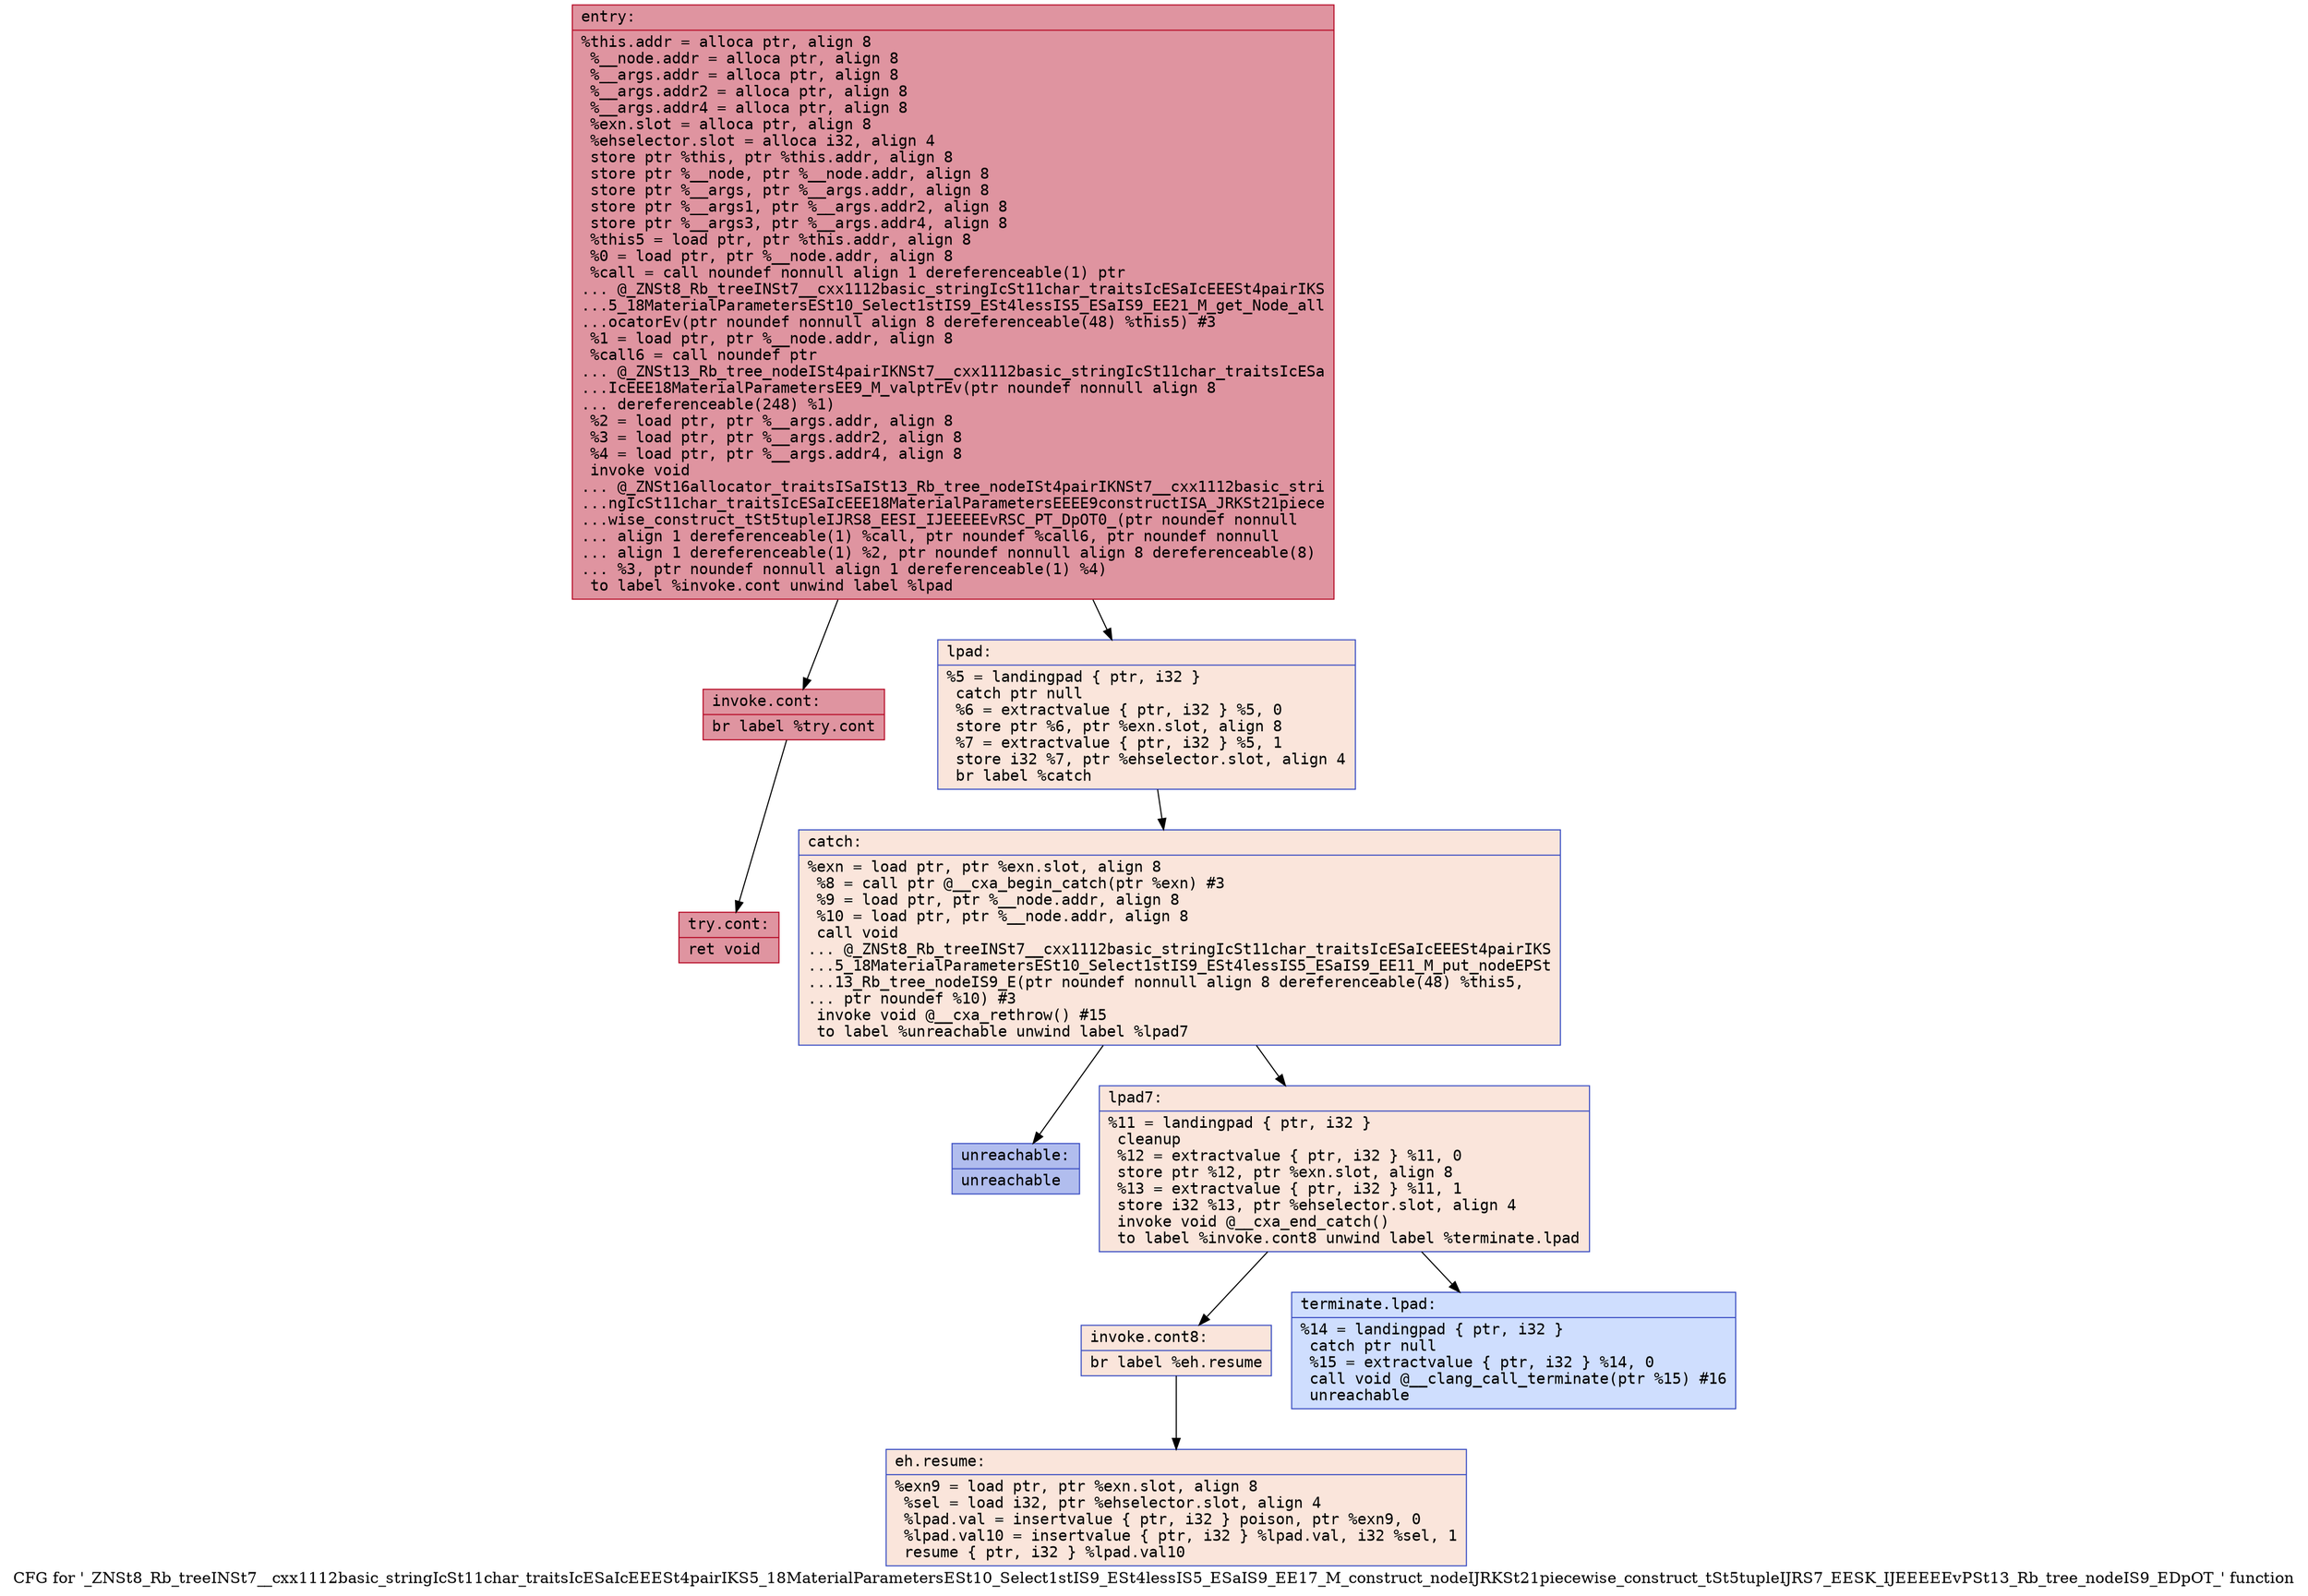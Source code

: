 digraph "CFG for '_ZNSt8_Rb_treeINSt7__cxx1112basic_stringIcSt11char_traitsIcESaIcEEESt4pairIKS5_18MaterialParametersESt10_Select1stIS9_ESt4lessIS5_ESaIS9_EE17_M_construct_nodeIJRKSt21piecewise_construct_tSt5tupleIJRS7_EESK_IJEEEEEvPSt13_Rb_tree_nodeIS9_EDpOT_' function" {
	label="CFG for '_ZNSt8_Rb_treeINSt7__cxx1112basic_stringIcSt11char_traitsIcESaIcEEESt4pairIKS5_18MaterialParametersESt10_Select1stIS9_ESt4lessIS5_ESaIS9_EE17_M_construct_nodeIJRKSt21piecewise_construct_tSt5tupleIJRS7_EESK_IJEEEEEvPSt13_Rb_tree_nodeIS9_EDpOT_' function";

	Node0x562c4e5f66a0 [shape=record,color="#b70d28ff", style=filled, fillcolor="#b70d2870" fontname="Courier",label="{entry:\l|  %this.addr = alloca ptr, align 8\l  %__node.addr = alloca ptr, align 8\l  %__args.addr = alloca ptr, align 8\l  %__args.addr2 = alloca ptr, align 8\l  %__args.addr4 = alloca ptr, align 8\l  %exn.slot = alloca ptr, align 8\l  %ehselector.slot = alloca i32, align 4\l  store ptr %this, ptr %this.addr, align 8\l  store ptr %__node, ptr %__node.addr, align 8\l  store ptr %__args, ptr %__args.addr, align 8\l  store ptr %__args1, ptr %__args.addr2, align 8\l  store ptr %__args3, ptr %__args.addr4, align 8\l  %this5 = load ptr, ptr %this.addr, align 8\l  %0 = load ptr, ptr %__node.addr, align 8\l  %call = call noundef nonnull align 1 dereferenceable(1) ptr\l... @_ZNSt8_Rb_treeINSt7__cxx1112basic_stringIcSt11char_traitsIcESaIcEEESt4pairIKS\l...5_18MaterialParametersESt10_Select1stIS9_ESt4lessIS5_ESaIS9_EE21_M_get_Node_all\l...ocatorEv(ptr noundef nonnull align 8 dereferenceable(48) %this5) #3\l  %1 = load ptr, ptr %__node.addr, align 8\l  %call6 = call noundef ptr\l... @_ZNSt13_Rb_tree_nodeISt4pairIKNSt7__cxx1112basic_stringIcSt11char_traitsIcESa\l...IcEEE18MaterialParametersEE9_M_valptrEv(ptr noundef nonnull align 8\l... dereferenceable(248) %1)\l  %2 = load ptr, ptr %__args.addr, align 8\l  %3 = load ptr, ptr %__args.addr2, align 8\l  %4 = load ptr, ptr %__args.addr4, align 8\l  invoke void\l... @_ZNSt16allocator_traitsISaISt13_Rb_tree_nodeISt4pairIKNSt7__cxx1112basic_stri\l...ngIcSt11char_traitsIcESaIcEEE18MaterialParametersEEEE9constructISA_JRKSt21piece\l...wise_construct_tSt5tupleIJRS8_EESI_IJEEEEEvRSC_PT_DpOT0_(ptr noundef nonnull\l... align 1 dereferenceable(1) %call, ptr noundef %call6, ptr noundef nonnull\l... align 1 dereferenceable(1) %2, ptr noundef nonnull align 8 dereferenceable(8)\l... %3, ptr noundef nonnull align 1 dereferenceable(1) %4)\l          to label %invoke.cont unwind label %lpad\l}"];
	Node0x562c4e5f66a0 -> Node0x562c4e5f7850[tooltip="entry -> invoke.cont\nProbability 100.00%" ];
	Node0x562c4e5f66a0 -> Node0x562c4e5f78d0[tooltip="entry -> lpad\nProbability 0.00%" ];
	Node0x562c4e5f7850 [shape=record,color="#b70d28ff", style=filled, fillcolor="#b70d2870" fontname="Courier",label="{invoke.cont:\l|  br label %try.cont\l}"];
	Node0x562c4e5f7850 -> Node0x562c4e5f7be0[tooltip="invoke.cont -> try.cont\nProbability 100.00%" ];
	Node0x562c4e5f78d0 [shape=record,color="#3d50c3ff", style=filled, fillcolor="#f4c5ad70" fontname="Courier",label="{lpad:\l|  %5 = landingpad \{ ptr, i32 \}\l          catch ptr null\l  %6 = extractvalue \{ ptr, i32 \} %5, 0\l  store ptr %6, ptr %exn.slot, align 8\l  %7 = extractvalue \{ ptr, i32 \} %5, 1\l  store i32 %7, ptr %ehselector.slot, align 4\l  br label %catch\l}"];
	Node0x562c4e5f78d0 -> Node0x562c4e5f7f80[tooltip="lpad -> catch\nProbability 100.00%" ];
	Node0x562c4e5f7f80 [shape=record,color="#3d50c3ff", style=filled, fillcolor="#f4c5ad70" fontname="Courier",label="{catch:\l|  %exn = load ptr, ptr %exn.slot, align 8\l  %8 = call ptr @__cxa_begin_catch(ptr %exn) #3\l  %9 = load ptr, ptr %__node.addr, align 8\l  %10 = load ptr, ptr %__node.addr, align 8\l  call void\l... @_ZNSt8_Rb_treeINSt7__cxx1112basic_stringIcSt11char_traitsIcESaIcEEESt4pairIKS\l...5_18MaterialParametersESt10_Select1stIS9_ESt4lessIS5_ESaIS9_EE11_M_put_nodeEPSt\l...13_Rb_tree_nodeIS9_E(ptr noundef nonnull align 8 dereferenceable(48) %this5,\l... ptr noundef %10) #3\l  invoke void @__cxa_rethrow() #15\l          to label %unreachable unwind label %lpad7\l}"];
	Node0x562c4e5f7f80 -> Node0x562c4e5f8530[tooltip="catch -> unreachable\nProbability 0.00%" ];
	Node0x562c4e5f7f80 -> Node0x562c4e5f8580[tooltip="catch -> lpad7\nProbability 100.00%" ];
	Node0x562c4e5f8580 [shape=record,color="#3d50c3ff", style=filled, fillcolor="#f4c5ad70" fontname="Courier",label="{lpad7:\l|  %11 = landingpad \{ ptr, i32 \}\l          cleanup\l  %12 = extractvalue \{ ptr, i32 \} %11, 0\l  store ptr %12, ptr %exn.slot, align 8\l  %13 = extractvalue \{ ptr, i32 \} %11, 1\l  store i32 %13, ptr %ehselector.slot, align 4\l  invoke void @__cxa_end_catch()\l          to label %invoke.cont8 unwind label %terminate.lpad\l}"];
	Node0x562c4e5f8580 -> Node0x562c4e5f8900[tooltip="lpad7 -> invoke.cont8\nProbability 100.00%" ];
	Node0x562c4e5f8580 -> Node0x562c4e5f89b0[tooltip="lpad7 -> terminate.lpad\nProbability 0.00%" ];
	Node0x562c4e5f8900 [shape=record,color="#3d50c3ff", style=filled, fillcolor="#f4c5ad70" fontname="Courier",label="{invoke.cont8:\l|  br label %eh.resume\l}"];
	Node0x562c4e5f8900 -> Node0x562c4e5f8d50[tooltip="invoke.cont8 -> eh.resume\nProbability 100.00%" ];
	Node0x562c4e5f7be0 [shape=record,color="#b70d28ff", style=filled, fillcolor="#b70d2870" fontname="Courier",label="{try.cont:\l|  ret void\l}"];
	Node0x562c4e5f8d50 [shape=record,color="#3d50c3ff", style=filled, fillcolor="#f4c5ad70" fontname="Courier",label="{eh.resume:\l|  %exn9 = load ptr, ptr %exn.slot, align 8\l  %sel = load i32, ptr %ehselector.slot, align 4\l  %lpad.val = insertvalue \{ ptr, i32 \} poison, ptr %exn9, 0\l  %lpad.val10 = insertvalue \{ ptr, i32 \} %lpad.val, i32 %sel, 1\l  resume \{ ptr, i32 \} %lpad.val10\l}"];
	Node0x562c4e5f89b0 [shape=record,color="#3d50c3ff", style=filled, fillcolor="#93b5fe70" fontname="Courier",label="{terminate.lpad:\l|  %14 = landingpad \{ ptr, i32 \}\l          catch ptr null\l  %15 = extractvalue \{ ptr, i32 \} %14, 0\l  call void @__clang_call_terminate(ptr %15) #16\l  unreachable\l}"];
	Node0x562c4e5f8530 [shape=record,color="#3d50c3ff", style=filled, fillcolor="#4f69d970" fontname="Courier",label="{unreachable:\l|  unreachable\l}"];
}
